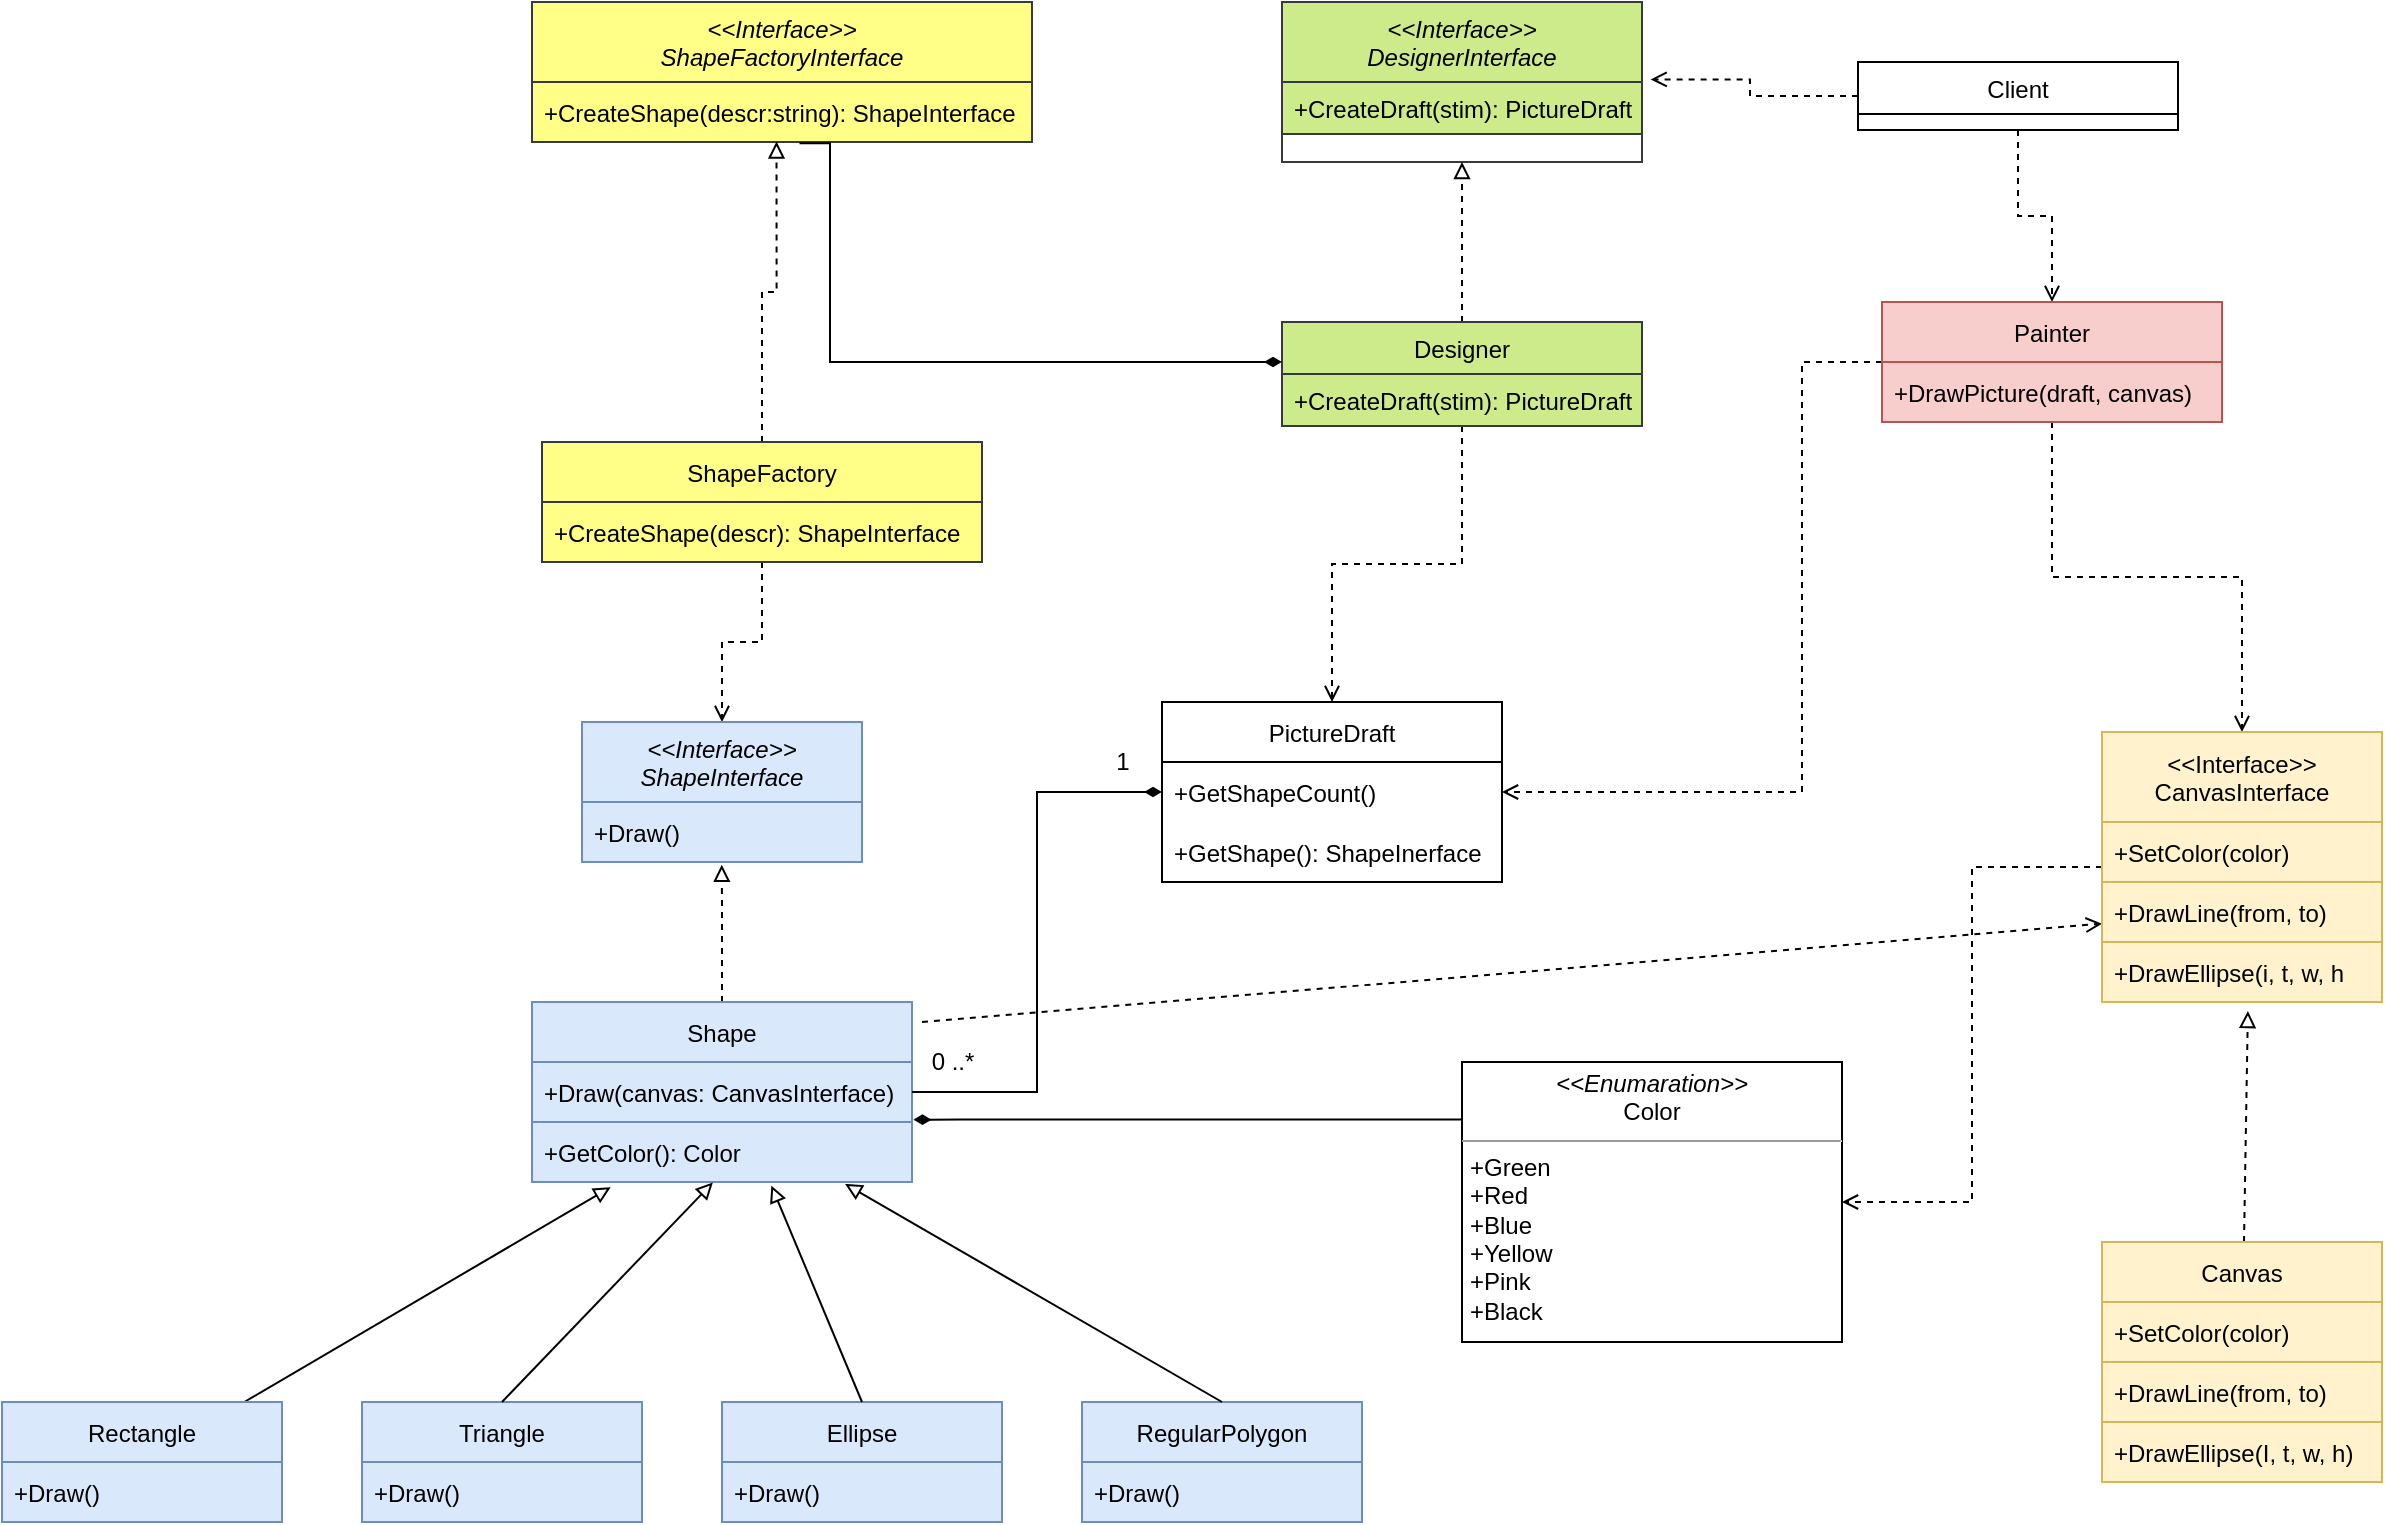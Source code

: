 <mxfile version="17.2.4" type="github">
  <diagram id="C5RBs43oDa-KdzZeNtuy" name="Page-1">
    <mxGraphModel dx="2310" dy="827" grid="1" gridSize="10" guides="1" tooltips="1" connect="1" arrows="1" fold="1" page="1" pageScale="1" pageWidth="827" pageHeight="1169" math="0" shadow="0">
      <root>
        <mxCell id="WIyWlLk6GJQsqaUBKTNV-0" />
        <mxCell id="WIyWlLk6GJQsqaUBKTNV-1" parent="WIyWlLk6GJQsqaUBKTNV-0" />
        <mxCell id="zkfFHV4jXpPFQw0GAbJ--0" value="&lt;&lt;Interface&gt;&gt;&#xa;DesignerInterface" style="swimlane;fontStyle=2;align=center;verticalAlign=top;childLayout=stackLayout;horizontal=1;startSize=40;horizontalStack=0;resizeParent=1;resizeLast=0;collapsible=1;marginBottom=0;rounded=0;shadow=0;strokeWidth=1;fillColor=#cdeb8b;strokeColor=#36393d;" parent="WIyWlLk6GJQsqaUBKTNV-1" vertex="1">
          <mxGeometry x="220" y="100" width="180" height="80" as="geometry">
            <mxRectangle x="230" y="140" width="160" height="26" as="alternateBounds" />
          </mxGeometry>
        </mxCell>
        <mxCell id="zkfFHV4jXpPFQw0GAbJ--5" value="+CreateDraft(stim): PictureDraft" style="text;align=left;verticalAlign=top;spacingLeft=4;spacingRight=4;overflow=hidden;rotatable=0;points=[[0,0.5],[1,0.5]];portConstraint=eastwest;fillColor=#cdeb8b;strokeColor=#36393d;" parent="zkfFHV4jXpPFQw0GAbJ--0" vertex="1">
          <mxGeometry y="40" width="180" height="26" as="geometry" />
        </mxCell>
        <mxCell id="34K8-OLlR78BjBaU6Wkd-9" style="edgeStyle=orthogonalEdgeStyle;rounded=0;orthogonalLoop=1;jettySize=auto;html=1;entryX=0.5;entryY=1;entryDx=0;entryDy=0;fontFamily=Helvetica;fontSize=12;fontColor=default;dashed=1;endArrow=block;endFill=0;" parent="WIyWlLk6GJQsqaUBKTNV-1" source="zkfFHV4jXpPFQw0GAbJ--6" target="zkfFHV4jXpPFQw0GAbJ--0" edge="1">
          <mxGeometry relative="1" as="geometry" />
        </mxCell>
        <mxCell id="34K8-OLlR78BjBaU6Wkd-48" style="edgeStyle=orthogonalEdgeStyle;rounded=0;orthogonalLoop=1;jettySize=auto;html=1;entryX=0.5;entryY=0;entryDx=0;entryDy=0;fontFamily=Helvetica;fontSize=12;fontColor=default;endArrow=open;endFill=0;dashed=1;" parent="WIyWlLk6GJQsqaUBKTNV-1" source="zkfFHV4jXpPFQw0GAbJ--6" target="34K8-OLlR78BjBaU6Wkd-44" edge="1">
          <mxGeometry relative="1" as="geometry" />
        </mxCell>
        <mxCell id="zkfFHV4jXpPFQw0GAbJ--6" value="Designer" style="swimlane;fontStyle=0;align=center;verticalAlign=top;childLayout=stackLayout;horizontal=1;startSize=26;horizontalStack=0;resizeParent=1;resizeLast=0;collapsible=1;marginBottom=0;rounded=0;shadow=0;strokeWidth=1;fillColor=#cdeb8b;strokeColor=#36393d;" parent="WIyWlLk6GJQsqaUBKTNV-1" vertex="1">
          <mxGeometry x="220" y="260" width="180" height="52" as="geometry">
            <mxRectangle x="120" y="360" width="160" height="26" as="alternateBounds" />
          </mxGeometry>
        </mxCell>
        <mxCell id="zkfFHV4jXpPFQw0GAbJ--8" value="+CreateDraft(stim): PictureDraft" style="text;align=left;verticalAlign=top;spacingLeft=4;spacingRight=4;overflow=hidden;rotatable=0;points=[[0,0.5],[1,0.5]];portConstraint=eastwest;rounded=0;shadow=0;html=0;fillColor=#cdeb8b;strokeColor=#36393d;" parent="zkfFHV4jXpPFQw0GAbJ--6" vertex="1">
          <mxGeometry y="26" width="180" height="26" as="geometry" />
        </mxCell>
        <mxCell id="34K8-OLlR78BjBaU6Wkd-52" style="edgeStyle=orthogonalEdgeStyle;rounded=0;orthogonalLoop=1;jettySize=auto;html=1;entryX=1.024;entryY=-0.05;entryDx=0;entryDy=0;entryPerimeter=0;fontFamily=Helvetica;fontSize=12;fontColor=default;endArrow=open;endFill=0;dashed=1;" parent="WIyWlLk6GJQsqaUBKTNV-1" source="zkfFHV4jXpPFQw0GAbJ--17" target="zkfFHV4jXpPFQw0GAbJ--5" edge="1">
          <mxGeometry relative="1" as="geometry" />
        </mxCell>
        <mxCell id="34K8-OLlR78BjBaU6Wkd-57" style="edgeStyle=orthogonalEdgeStyle;rounded=0;orthogonalLoop=1;jettySize=auto;html=1;entryX=0.5;entryY=0;entryDx=0;entryDy=0;dashed=1;fontFamily=Helvetica;fontSize=12;fontColor=default;endArrow=open;endFill=0;" parent="WIyWlLk6GJQsqaUBKTNV-1" source="zkfFHV4jXpPFQw0GAbJ--17" target="34K8-OLlR78BjBaU6Wkd-53" edge="1">
          <mxGeometry relative="1" as="geometry" />
        </mxCell>
        <mxCell id="zkfFHV4jXpPFQw0GAbJ--17" value="Client" style="swimlane;fontStyle=0;align=center;verticalAlign=top;childLayout=stackLayout;horizontal=1;startSize=26;horizontalStack=0;resizeParent=1;resizeLast=0;collapsible=1;marginBottom=0;rounded=0;shadow=0;strokeWidth=1;" parent="WIyWlLk6GJQsqaUBKTNV-1" vertex="1">
          <mxGeometry x="508" y="130" width="160" height="34" as="geometry">
            <mxRectangle x="550" y="140" width="160" height="26" as="alternateBounds" />
          </mxGeometry>
        </mxCell>
        <mxCell id="34K8-OLlR78BjBaU6Wkd-10" value="&lt;&lt;Interface&gt;&gt;&#xa;ShapeFactoryInterface" style="swimlane;fontStyle=2;childLayout=stackLayout;horizontal=1;startSize=40;horizontalStack=0;resizeParent=1;resizeParentMax=0;resizeLast=0;collapsible=1;marginBottom=0;rounded=0;shadow=0;fontFamily=Helvetica;fontSize=12;fillColor=#ffff88;html=0;strokeColor=#36393d;" parent="WIyWlLk6GJQsqaUBKTNV-1" vertex="1">
          <mxGeometry x="-155" y="100" width="250" height="70" as="geometry" />
        </mxCell>
        <mxCell id="34K8-OLlR78BjBaU6Wkd-11" value="+CreateShape(descr:string): ShapeInterface" style="text;strokeColor=#36393d;fillColor=#ffff88;align=left;verticalAlign=middle;spacingLeft=4;spacingRight=4;overflow=hidden;points=[[0,0.5],[1,0.5]];portConstraint=eastwest;rotatable=0;rounded=0;shadow=0;fontFamily=Helvetica;fontSize=12;html=0;" parent="34K8-OLlR78BjBaU6Wkd-10" vertex="1">
          <mxGeometry y="40" width="250" height="30" as="geometry" />
        </mxCell>
        <mxCell id="34K8-OLlR78BjBaU6Wkd-14" style="edgeStyle=orthogonalEdgeStyle;rounded=0;orthogonalLoop=1;jettySize=auto;html=1;fontFamily=Helvetica;fontSize=12;fontColor=default;endArrow=diamondThin;endFill=1;exitX=0.535;exitY=1.019;exitDx=0;exitDy=0;exitPerimeter=0;" parent="WIyWlLk6GJQsqaUBKTNV-1" source="34K8-OLlR78BjBaU6Wkd-11" target="zkfFHV4jXpPFQw0GAbJ--6" edge="1">
          <mxGeometry relative="1" as="geometry">
            <Array as="points">
              <mxPoint x="-6" y="280" />
            </Array>
          </mxGeometry>
        </mxCell>
        <mxCell id="34K8-OLlR78BjBaU6Wkd-19" style="edgeStyle=orthogonalEdgeStyle;rounded=0;orthogonalLoop=1;jettySize=auto;html=1;fontFamily=Helvetica;fontSize=12;fontColor=default;endArrow=block;endFill=0;entryX=0.489;entryY=0.993;entryDx=0;entryDy=0;entryPerimeter=0;dashed=1;" parent="WIyWlLk6GJQsqaUBKTNV-1" source="34K8-OLlR78BjBaU6Wkd-15" target="34K8-OLlR78BjBaU6Wkd-11" edge="1">
          <mxGeometry relative="1" as="geometry">
            <mxPoint x="-20" y="190" as="targetPoint" />
          </mxGeometry>
        </mxCell>
        <mxCell id="34K8-OLlR78BjBaU6Wkd-29" style="edgeStyle=orthogonalEdgeStyle;rounded=0;orthogonalLoop=1;jettySize=auto;html=1;entryX=0.5;entryY=0;entryDx=0;entryDy=0;dashed=1;fontFamily=Helvetica;fontSize=12;fontColor=default;endArrow=open;endFill=0;" parent="WIyWlLk6GJQsqaUBKTNV-1" source="34K8-OLlR78BjBaU6Wkd-15" target="34K8-OLlR78BjBaU6Wkd-20" edge="1">
          <mxGeometry relative="1" as="geometry" />
        </mxCell>
        <mxCell id="34K8-OLlR78BjBaU6Wkd-15" value="ShapeFactory" style="swimlane;fontStyle=0;childLayout=stackLayout;horizontal=1;startSize=30;horizontalStack=0;resizeParent=1;resizeParentMax=0;resizeLast=0;collapsible=1;marginBottom=0;rounded=0;shadow=0;fontFamily=Helvetica;fontSize=12;fillColor=#ffff88;html=0;strokeColor=#36393d;" parent="WIyWlLk6GJQsqaUBKTNV-1" vertex="1">
          <mxGeometry x="-150" y="320" width="220" height="60" as="geometry" />
        </mxCell>
        <mxCell id="34K8-OLlR78BjBaU6Wkd-16" value="+CreateShape(descr): ShapeInterface" style="text;strokeColor=#36393d;fillColor=#ffff88;align=left;verticalAlign=middle;spacingLeft=4;spacingRight=4;overflow=hidden;points=[[0,0.5],[1,0.5]];portConstraint=eastwest;rotatable=0;rounded=0;shadow=0;fontFamily=Helvetica;fontSize=12;html=0;" parent="34K8-OLlR78BjBaU6Wkd-15" vertex="1">
          <mxGeometry y="30" width="220" height="30" as="geometry" />
        </mxCell>
        <mxCell id="34K8-OLlR78BjBaU6Wkd-20" value="&lt;&lt;Interface&gt;&gt;&#xa;ShapeInterface" style="swimlane;fontStyle=2;childLayout=stackLayout;horizontal=1;startSize=40;horizontalStack=0;resizeParent=1;resizeParentMax=0;resizeLast=0;collapsible=1;marginBottom=0;rounded=0;shadow=0;fontFamily=Helvetica;fontSize=12;fillColor=#dae8fc;html=0;strokeColor=#6c8ebf;" parent="WIyWlLk6GJQsqaUBKTNV-1" vertex="1">
          <mxGeometry x="-130" y="460" width="140" height="70" as="geometry" />
        </mxCell>
        <mxCell id="34K8-OLlR78BjBaU6Wkd-21" value="+Draw()" style="text;strokeColor=#6c8ebf;fillColor=#dae8fc;align=left;verticalAlign=middle;spacingLeft=4;spacingRight=4;overflow=hidden;points=[[0,0.5],[1,0.5]];portConstraint=eastwest;rotatable=0;rounded=0;shadow=0;fontFamily=Helvetica;fontSize=12;html=0;" parent="34K8-OLlR78BjBaU6Wkd-20" vertex="1">
          <mxGeometry y="40" width="140" height="30" as="geometry" />
        </mxCell>
        <mxCell id="34K8-OLlR78BjBaU6Wkd-28" style="edgeStyle=orthogonalEdgeStyle;rounded=0;orthogonalLoop=1;jettySize=auto;html=1;entryX=0.499;entryY=1.047;entryDx=0;entryDy=0;entryPerimeter=0;dashed=1;fontFamily=Helvetica;fontSize=12;fontColor=default;endArrow=block;endFill=0;" parent="WIyWlLk6GJQsqaUBKTNV-1" source="34K8-OLlR78BjBaU6Wkd-24" target="34K8-OLlR78BjBaU6Wkd-21" edge="1">
          <mxGeometry relative="1" as="geometry">
            <Array as="points">
              <mxPoint x="-60" y="550" />
              <mxPoint x="-60" y="550" />
            </Array>
          </mxGeometry>
        </mxCell>
        <mxCell id="34K8-OLlR78BjBaU6Wkd-69" style="rounded=0;orthogonalLoop=1;jettySize=auto;html=1;fontFamily=Helvetica;fontSize=12;fontColor=default;endArrow=open;endFill=0;dashed=1;" parent="WIyWlLk6GJQsqaUBKTNV-1" target="34K8-OLlR78BjBaU6Wkd-67" edge="1">
          <mxGeometry relative="1" as="geometry">
            <mxPoint x="40" y="610" as="sourcePoint" />
          </mxGeometry>
        </mxCell>
        <mxCell id="34K8-OLlR78BjBaU6Wkd-24" value="Shape" style="swimlane;fontStyle=0;childLayout=stackLayout;horizontal=1;startSize=30;horizontalStack=0;resizeParent=1;resizeParentMax=0;resizeLast=0;collapsible=1;marginBottom=0;rounded=0;shadow=0;fontFamily=Helvetica;fontSize=12;fillColor=#dae8fc;html=0;strokeColor=#6c8ebf;" parent="WIyWlLk6GJQsqaUBKTNV-1" vertex="1">
          <mxGeometry x="-155" y="600" width="190" height="90" as="geometry" />
        </mxCell>
        <mxCell id="34K8-OLlR78BjBaU6Wkd-25" value="+Draw(canvas: CanvasInterface)" style="text;strokeColor=#6c8ebf;fillColor=#dae8fc;align=left;verticalAlign=middle;spacingLeft=4;spacingRight=4;overflow=hidden;points=[[0,0.5],[1,0.5]];portConstraint=eastwest;rotatable=0;rounded=0;shadow=0;fontFamily=Helvetica;fontSize=12;html=0;" parent="34K8-OLlR78BjBaU6Wkd-24" vertex="1">
          <mxGeometry y="30" width="190" height="30" as="geometry" />
        </mxCell>
        <mxCell id="34K8-OLlR78BjBaU6Wkd-26" value="+GetColor(): Color" style="text;strokeColor=#6c8ebf;fillColor=#dae8fc;align=left;verticalAlign=middle;spacingLeft=4;spacingRight=4;overflow=hidden;points=[[0,0.5],[1,0.5]];portConstraint=eastwest;rotatable=0;rounded=0;shadow=0;fontFamily=Helvetica;fontSize=12;html=0;" parent="34K8-OLlR78BjBaU6Wkd-24" vertex="1">
          <mxGeometry y="60" width="190" height="30" as="geometry" />
        </mxCell>
        <mxCell id="34K8-OLlR78BjBaU6Wkd-40" style="rounded=0;orthogonalLoop=1;jettySize=auto;html=1;entryX=0.207;entryY=1.087;entryDx=0;entryDy=0;entryPerimeter=0;fontFamily=Helvetica;fontSize=12;fontColor=default;endArrow=block;endFill=0;" parent="WIyWlLk6GJQsqaUBKTNV-1" source="34K8-OLlR78BjBaU6Wkd-30" target="34K8-OLlR78BjBaU6Wkd-26" edge="1">
          <mxGeometry relative="1" as="geometry" />
        </mxCell>
        <mxCell id="34K8-OLlR78BjBaU6Wkd-30" value="Rectangle" style="swimlane;fontStyle=0;childLayout=stackLayout;horizontal=1;startSize=30;horizontalStack=0;resizeParent=1;resizeParentMax=0;resizeLast=0;collapsible=1;marginBottom=0;rounded=0;shadow=0;fontFamily=Helvetica;fontSize=12;fillColor=#dae8fc;html=0;strokeColor=#6c8ebf;" parent="WIyWlLk6GJQsqaUBKTNV-1" vertex="1">
          <mxGeometry x="-420" y="800" width="140" height="60" as="geometry" />
        </mxCell>
        <mxCell id="34K8-OLlR78BjBaU6Wkd-31" value="+Draw()" style="text;strokeColor=#6c8ebf;fillColor=#dae8fc;align=left;verticalAlign=middle;spacingLeft=4;spacingRight=4;overflow=hidden;points=[[0,0.5],[1,0.5]];portConstraint=eastwest;rotatable=0;rounded=0;shadow=0;fontFamily=Helvetica;fontSize=12;html=0;" parent="34K8-OLlR78BjBaU6Wkd-30" vertex="1">
          <mxGeometry y="30" width="140" height="30" as="geometry" />
        </mxCell>
        <mxCell id="34K8-OLlR78BjBaU6Wkd-34" value="Triangle" style="swimlane;fontStyle=0;childLayout=stackLayout;horizontal=1;startSize=30;horizontalStack=0;resizeParent=1;resizeParentMax=0;resizeLast=0;collapsible=1;marginBottom=0;rounded=0;shadow=0;fontFamily=Helvetica;fontSize=12;fillColor=#dae8fc;html=0;strokeColor=#6c8ebf;" parent="WIyWlLk6GJQsqaUBKTNV-1" vertex="1">
          <mxGeometry x="-240" y="800" width="140" height="60" as="geometry" />
        </mxCell>
        <mxCell id="34K8-OLlR78BjBaU6Wkd-35" value="+Draw()" style="text;strokeColor=#6c8ebf;fillColor=#dae8fc;align=left;verticalAlign=middle;spacingLeft=4;spacingRight=4;overflow=hidden;points=[[0,0.5],[1,0.5]];portConstraint=eastwest;rotatable=0;rounded=0;shadow=0;fontFamily=Helvetica;fontSize=12;html=0;" parent="34K8-OLlR78BjBaU6Wkd-34" vertex="1">
          <mxGeometry y="30" width="140" height="30" as="geometry" />
        </mxCell>
        <mxCell id="34K8-OLlR78BjBaU6Wkd-36" value="Ellipse" style="swimlane;fontStyle=0;childLayout=stackLayout;horizontal=1;startSize=30;horizontalStack=0;resizeParent=1;resizeParentMax=0;resizeLast=0;collapsible=1;marginBottom=0;rounded=0;shadow=0;fontFamily=Helvetica;fontSize=12;fillColor=#dae8fc;html=0;strokeColor=#6c8ebf;" parent="WIyWlLk6GJQsqaUBKTNV-1" vertex="1">
          <mxGeometry x="-60" y="800" width="140" height="60" as="geometry" />
        </mxCell>
        <mxCell id="34K8-OLlR78BjBaU6Wkd-37" value="+Draw()" style="text;strokeColor=#6c8ebf;fillColor=#dae8fc;align=left;verticalAlign=middle;spacingLeft=4;spacingRight=4;overflow=hidden;points=[[0,0.5],[1,0.5]];portConstraint=eastwest;rotatable=0;rounded=0;shadow=0;fontFamily=Helvetica;fontSize=12;html=0;" parent="34K8-OLlR78BjBaU6Wkd-36" vertex="1">
          <mxGeometry y="30" width="140" height="30" as="geometry" />
        </mxCell>
        <mxCell id="34K8-OLlR78BjBaU6Wkd-38" value="RegularPolygon" style="swimlane;fontStyle=0;childLayout=stackLayout;horizontal=1;startSize=30;horizontalStack=0;resizeParent=1;resizeParentMax=0;resizeLast=0;collapsible=1;marginBottom=0;rounded=0;shadow=0;fontFamily=Helvetica;fontSize=12;fillColor=#dae8fc;html=0;strokeColor=#6c8ebf;" parent="WIyWlLk6GJQsqaUBKTNV-1" vertex="1">
          <mxGeometry x="120" y="800" width="140" height="60" as="geometry" />
        </mxCell>
        <mxCell id="34K8-OLlR78BjBaU6Wkd-39" value="+Draw()" style="text;strokeColor=#6c8ebf;fillColor=#dae8fc;align=left;verticalAlign=middle;spacingLeft=4;spacingRight=4;overflow=hidden;points=[[0,0.5],[1,0.5]];portConstraint=eastwest;rotatable=0;rounded=0;shadow=0;fontFamily=Helvetica;fontSize=12;html=0;" parent="34K8-OLlR78BjBaU6Wkd-38" vertex="1">
          <mxGeometry y="30" width="140" height="30" as="geometry" />
        </mxCell>
        <mxCell id="34K8-OLlR78BjBaU6Wkd-41" style="rounded=0;orthogonalLoop=1;jettySize=auto;html=1;entryX=0.476;entryY=1.007;entryDx=0;entryDy=0;entryPerimeter=0;fontFamily=Helvetica;fontSize=12;fontColor=default;endArrow=block;endFill=0;exitX=0.5;exitY=0;exitDx=0;exitDy=0;" parent="WIyWlLk6GJQsqaUBKTNV-1" source="34K8-OLlR78BjBaU6Wkd-34" target="34K8-OLlR78BjBaU6Wkd-26" edge="1">
          <mxGeometry relative="1" as="geometry">
            <mxPoint x="-281.399" y="810" as="sourcePoint" />
            <mxPoint x="-66.94" y="700.21" as="targetPoint" />
          </mxGeometry>
        </mxCell>
        <mxCell id="34K8-OLlR78BjBaU6Wkd-42" style="rounded=0;orthogonalLoop=1;jettySize=auto;html=1;fontFamily=Helvetica;fontSize=12;fontColor=default;endArrow=block;endFill=0;exitX=0.5;exitY=0;exitDx=0;exitDy=0;entryX=0.63;entryY=1.06;entryDx=0;entryDy=0;entryPerimeter=0;" parent="WIyWlLk6GJQsqaUBKTNV-1" source="34K8-OLlR78BjBaU6Wkd-36" target="34K8-OLlR78BjBaU6Wkd-26" edge="1">
          <mxGeometry relative="1" as="geometry">
            <mxPoint x="-271.399" y="820" as="sourcePoint" />
            <mxPoint x="-70" y="690" as="targetPoint" />
          </mxGeometry>
        </mxCell>
        <mxCell id="34K8-OLlR78BjBaU6Wkd-43" style="rounded=0;orthogonalLoop=1;jettySize=auto;html=1;fontFamily=Helvetica;fontSize=12;fontColor=default;endArrow=block;endFill=0;exitX=0.5;exitY=0;exitDx=0;exitDy=0;entryX=0.824;entryY=1.033;entryDx=0;entryDy=0;entryPerimeter=0;" parent="WIyWlLk6GJQsqaUBKTNV-1" source="34K8-OLlR78BjBaU6Wkd-38" target="34K8-OLlR78BjBaU6Wkd-26" edge="1">
          <mxGeometry relative="1" as="geometry">
            <mxPoint x="-261.399" y="830" as="sourcePoint" />
            <mxPoint x="-70" y="690" as="targetPoint" />
          </mxGeometry>
        </mxCell>
        <mxCell id="34K8-OLlR78BjBaU6Wkd-44" value="PictureDraft" style="swimlane;fontStyle=0;childLayout=stackLayout;horizontal=1;startSize=30;horizontalStack=0;resizeParent=1;resizeParentMax=0;resizeLast=0;collapsible=1;marginBottom=0;rounded=0;shadow=0;fontFamily=Helvetica;fontSize=12;fontColor=default;fillColor=none;gradientColor=none;html=0;" parent="WIyWlLk6GJQsqaUBKTNV-1" vertex="1">
          <mxGeometry x="160" y="450" width="170" height="90" as="geometry" />
        </mxCell>
        <mxCell id="34K8-OLlR78BjBaU6Wkd-45" value="+GetShapeCount()" style="text;strokeColor=none;fillColor=none;align=left;verticalAlign=middle;spacingLeft=4;spacingRight=4;overflow=hidden;points=[[0,0.5],[1,0.5]];portConstraint=eastwest;rotatable=0;rounded=0;shadow=0;fontFamily=Helvetica;fontSize=12;fontColor=default;html=0;" parent="34K8-OLlR78BjBaU6Wkd-44" vertex="1">
          <mxGeometry y="30" width="170" height="30" as="geometry" />
        </mxCell>
        <mxCell id="34K8-OLlR78BjBaU6Wkd-46" value="+GetShape(): ShapeInerface" style="text;strokeColor=none;fillColor=none;align=left;verticalAlign=middle;spacingLeft=4;spacingRight=4;overflow=hidden;points=[[0,0.5],[1,0.5]];portConstraint=eastwest;rotatable=0;rounded=0;shadow=0;fontFamily=Helvetica;fontSize=12;fontColor=default;html=0;" parent="34K8-OLlR78BjBaU6Wkd-44" vertex="1">
          <mxGeometry y="60" width="170" height="30" as="geometry" />
        </mxCell>
        <mxCell id="34K8-OLlR78BjBaU6Wkd-49" style="edgeStyle=orthogonalEdgeStyle;rounded=0;orthogonalLoop=1;jettySize=auto;html=1;entryX=0;entryY=0.5;entryDx=0;entryDy=0;fontFamily=Helvetica;fontSize=12;fontColor=default;endArrow=diamondThin;endFill=1;" parent="WIyWlLk6GJQsqaUBKTNV-1" source="34K8-OLlR78BjBaU6Wkd-25" target="34K8-OLlR78BjBaU6Wkd-45" edge="1">
          <mxGeometry relative="1" as="geometry" />
        </mxCell>
        <mxCell id="34K8-OLlR78BjBaU6Wkd-50" value="1" style="text;html=1;align=center;verticalAlign=middle;resizable=0;points=[];autosize=1;strokeColor=none;fillColor=none;fontSize=12;fontFamily=Helvetica;fontColor=default;" parent="WIyWlLk6GJQsqaUBKTNV-1" vertex="1">
          <mxGeometry x="130" y="470" width="20" height="20" as="geometry" />
        </mxCell>
        <mxCell id="34K8-OLlR78BjBaU6Wkd-51" value="0 ..*" style="text;html=1;align=center;verticalAlign=middle;resizable=0;points=[];autosize=1;strokeColor=none;fillColor=none;fontSize=12;fontFamily=Helvetica;fontColor=default;" parent="WIyWlLk6GJQsqaUBKTNV-1" vertex="1">
          <mxGeometry x="35" y="620" width="40" height="20" as="geometry" />
        </mxCell>
        <mxCell id="34K8-OLlR78BjBaU6Wkd-58" style="edgeStyle=orthogonalEdgeStyle;rounded=0;orthogonalLoop=1;jettySize=auto;html=1;entryX=1;entryY=0.5;entryDx=0;entryDy=0;dashed=1;fontFamily=Helvetica;fontSize=12;fontColor=default;endArrow=open;endFill=0;" parent="WIyWlLk6GJQsqaUBKTNV-1" source="34K8-OLlR78BjBaU6Wkd-53" target="34K8-OLlR78BjBaU6Wkd-45" edge="1">
          <mxGeometry relative="1" as="geometry">
            <Array as="points">
              <mxPoint x="480" y="280" />
              <mxPoint x="480" y="495" />
            </Array>
          </mxGeometry>
        </mxCell>
        <mxCell id="34K8-OLlR78BjBaU6Wkd-70" style="edgeStyle=orthogonalEdgeStyle;rounded=0;orthogonalLoop=1;jettySize=auto;html=1;dashed=1;fontFamily=Helvetica;fontSize=12;fontColor=default;endArrow=open;endFill=0;" parent="WIyWlLk6GJQsqaUBKTNV-1" source="34K8-OLlR78BjBaU6Wkd-53" target="34K8-OLlR78BjBaU6Wkd-65" edge="1">
          <mxGeometry relative="1" as="geometry" />
        </mxCell>
        <mxCell id="34K8-OLlR78BjBaU6Wkd-53" value="Painter" style="swimlane;fontStyle=0;childLayout=stackLayout;horizontal=1;startSize=30;horizontalStack=0;resizeParent=1;resizeParentMax=0;resizeLast=0;collapsible=1;marginBottom=0;rounded=0;shadow=0;fontFamily=Helvetica;fontSize=12;fillColor=#f8cecc;html=0;strokeColor=#b85450;" parent="WIyWlLk6GJQsqaUBKTNV-1" vertex="1">
          <mxGeometry x="520" y="250" width="170" height="60" as="geometry" />
        </mxCell>
        <mxCell id="34K8-OLlR78BjBaU6Wkd-54" value="+DrawPicture(draft, canvas)" style="text;strokeColor=#b85450;fillColor=#f8cecc;align=left;verticalAlign=middle;spacingLeft=4;spacingRight=4;overflow=hidden;points=[[0,0.5],[1,0.5]];portConstraint=eastwest;rotatable=0;rounded=0;shadow=0;fontFamily=Helvetica;fontSize=12;html=0;" parent="34K8-OLlR78BjBaU6Wkd-53" vertex="1">
          <mxGeometry y="30" width="170" height="30" as="geometry" />
        </mxCell>
        <mxCell id="34K8-OLlR78BjBaU6Wkd-64" style="edgeStyle=orthogonalEdgeStyle;rounded=0;orthogonalLoop=1;jettySize=auto;html=1;fontFamily=Helvetica;fontSize=12;fontColor=default;endArrow=diamondThin;endFill=1;entryX=1.004;entryY=-0.039;entryDx=0;entryDy=0;entryPerimeter=0;" parent="WIyWlLk6GJQsqaUBKTNV-1" source="34K8-OLlR78BjBaU6Wkd-63" target="34K8-OLlR78BjBaU6Wkd-26" edge="1">
          <mxGeometry relative="1" as="geometry">
            <mxPoint x="40" y="660" as="targetPoint" />
            <Array as="points">
              <mxPoint x="60" y="659" />
            </Array>
          </mxGeometry>
        </mxCell>
        <mxCell id="34K8-OLlR78BjBaU6Wkd-63" value="&lt;p style=&quot;margin: 0px ; margin-top: 4px ; text-align: center&quot;&gt;&lt;i&gt;&amp;lt;&amp;lt;Enumaration&amp;gt;&amp;gt;&lt;/i&gt;&lt;br&gt;Color&lt;/p&gt;&lt;hr size=&quot;1&quot;&gt;&lt;p style=&quot;margin: 0px ; margin-left: 4px&quot;&gt;+Green&lt;/p&gt;&lt;p style=&quot;margin: 0px ; margin-left: 4px&quot;&gt;+Red&lt;/p&gt;&lt;p style=&quot;margin: 0px ; margin-left: 4px&quot;&gt;+Blue&lt;/p&gt;&lt;p style=&quot;margin: 0px ; margin-left: 4px&quot;&gt;+Yellow&lt;/p&gt;&lt;p style=&quot;margin: 0px ; margin-left: 4px&quot;&gt;+Pink&lt;/p&gt;&lt;p style=&quot;margin: 0px ; margin-left: 4px&quot;&gt;+Black&lt;/p&gt;" style="verticalAlign=top;align=left;overflow=fill;fontSize=12;fontFamily=Helvetica;html=1;rounded=0;shadow=0;fontColor=default;fillColor=none;gradientColor=none;" parent="WIyWlLk6GJQsqaUBKTNV-1" vertex="1">
          <mxGeometry x="310" y="630" width="190" height="140" as="geometry" />
        </mxCell>
        <mxCell id="34K8-OLlR78BjBaU6Wkd-71" style="edgeStyle=orthogonalEdgeStyle;rounded=0;orthogonalLoop=1;jettySize=auto;html=1;entryX=1;entryY=0.5;entryDx=0;entryDy=0;dashed=1;fontFamily=Helvetica;fontSize=12;fontColor=default;endArrow=open;endFill=0;" parent="WIyWlLk6GJQsqaUBKTNV-1" source="34K8-OLlR78BjBaU6Wkd-65" target="34K8-OLlR78BjBaU6Wkd-63" edge="1">
          <mxGeometry relative="1" as="geometry" />
        </mxCell>
        <mxCell id="34K8-OLlR78BjBaU6Wkd-65" value="&lt;&lt;Interface&gt;&gt;&#xa;CanvasInterface" style="swimlane;fontStyle=0;childLayout=stackLayout;horizontal=1;startSize=45;horizontalStack=0;resizeParent=1;resizeParentMax=0;resizeLast=0;collapsible=1;marginBottom=0;rounded=0;shadow=0;fontFamily=Helvetica;fontSize=12;fillColor=#fff2cc;html=0;strokeColor=#d6b656;" parent="WIyWlLk6GJQsqaUBKTNV-1" vertex="1">
          <mxGeometry x="630" y="465" width="140" height="135" as="geometry" />
        </mxCell>
        <mxCell id="34K8-OLlR78BjBaU6Wkd-66" value="+SetColor(color)" style="text;strokeColor=#d6b656;fillColor=#fff2cc;align=left;verticalAlign=middle;spacingLeft=4;spacingRight=4;overflow=hidden;points=[[0,0.5],[1,0.5]];portConstraint=eastwest;rotatable=0;rounded=0;shadow=0;fontFamily=Helvetica;fontSize=12;html=0;" parent="34K8-OLlR78BjBaU6Wkd-65" vertex="1">
          <mxGeometry y="45" width="140" height="30" as="geometry" />
        </mxCell>
        <mxCell id="34K8-OLlR78BjBaU6Wkd-67" value="+DrawLine(from, to)" style="text;strokeColor=#d6b656;fillColor=#fff2cc;align=left;verticalAlign=middle;spacingLeft=4;spacingRight=4;overflow=hidden;points=[[0,0.5],[1,0.5]];portConstraint=eastwest;rotatable=0;rounded=0;shadow=0;fontFamily=Helvetica;fontSize=12;html=0;" parent="34K8-OLlR78BjBaU6Wkd-65" vertex="1">
          <mxGeometry y="75" width="140" height="30" as="geometry" />
        </mxCell>
        <mxCell id="34K8-OLlR78BjBaU6Wkd-68" value="+DrawEllipse(i, t, w, h" style="text;strokeColor=#d6b656;fillColor=#fff2cc;align=left;verticalAlign=middle;spacingLeft=4;spacingRight=4;overflow=hidden;points=[[0,0.5],[1,0.5]];portConstraint=eastwest;rotatable=0;rounded=0;shadow=0;fontFamily=Helvetica;fontSize=12;html=0;" parent="34K8-OLlR78BjBaU6Wkd-65" vertex="1">
          <mxGeometry y="105" width="140" height="30" as="geometry" />
        </mxCell>
        <mxCell id="34K8-OLlR78BjBaU6Wkd-77" style="rounded=0;orthogonalLoop=1;jettySize=auto;html=1;dashed=1;fontFamily=Helvetica;fontSize=12;fontColor=default;endArrow=block;endFill=0;entryX=0.521;entryY=1.15;entryDx=0;entryDy=0;entryPerimeter=0;" parent="WIyWlLk6GJQsqaUBKTNV-1" source="34K8-OLlR78BjBaU6Wkd-72" target="34K8-OLlR78BjBaU6Wkd-68" edge="1">
          <mxGeometry relative="1" as="geometry">
            <mxPoint x="670" y="590" as="targetPoint" />
          </mxGeometry>
        </mxCell>
        <mxCell id="34K8-OLlR78BjBaU6Wkd-72" value="Canvas" style="swimlane;fontStyle=0;childLayout=stackLayout;horizontal=1;startSize=30;horizontalStack=0;resizeParent=1;resizeParentMax=0;resizeLast=0;collapsible=1;marginBottom=0;rounded=0;shadow=0;fontFamily=Helvetica;fontSize=12;fillColor=#fff2cc;html=0;strokeColor=#d6b656;" parent="WIyWlLk6GJQsqaUBKTNV-1" vertex="1">
          <mxGeometry x="630" y="720" width="140" height="120" as="geometry" />
        </mxCell>
        <mxCell id="34K8-OLlR78BjBaU6Wkd-73" value="+SetColor(color)" style="text;strokeColor=#d6b656;fillColor=#fff2cc;align=left;verticalAlign=middle;spacingLeft=4;spacingRight=4;overflow=hidden;points=[[0,0.5],[1,0.5]];portConstraint=eastwest;rotatable=0;rounded=0;shadow=0;fontFamily=Helvetica;fontSize=12;html=0;" parent="34K8-OLlR78BjBaU6Wkd-72" vertex="1">
          <mxGeometry y="30" width="140" height="30" as="geometry" />
        </mxCell>
        <mxCell id="34K8-OLlR78BjBaU6Wkd-74" value="+DrawLine(from, to)" style="text;strokeColor=#d6b656;fillColor=#fff2cc;align=left;verticalAlign=middle;spacingLeft=4;spacingRight=4;overflow=hidden;points=[[0,0.5],[1,0.5]];portConstraint=eastwest;rotatable=0;rounded=0;shadow=0;fontFamily=Helvetica;fontSize=12;html=0;" parent="34K8-OLlR78BjBaU6Wkd-72" vertex="1">
          <mxGeometry y="60" width="140" height="30" as="geometry" />
        </mxCell>
        <mxCell id="34K8-OLlR78BjBaU6Wkd-75" value="+DrawEllipse(I, t, w, h)" style="text;strokeColor=#d6b656;fillColor=#fff2cc;align=left;verticalAlign=middle;spacingLeft=4;spacingRight=4;overflow=hidden;points=[[0,0.5],[1,0.5]];portConstraint=eastwest;rotatable=0;rounded=0;shadow=0;fontFamily=Helvetica;fontSize=12;html=0;" parent="34K8-OLlR78BjBaU6Wkd-72" vertex="1">
          <mxGeometry y="90" width="140" height="30" as="geometry" />
        </mxCell>
      </root>
    </mxGraphModel>
  </diagram>
</mxfile>
